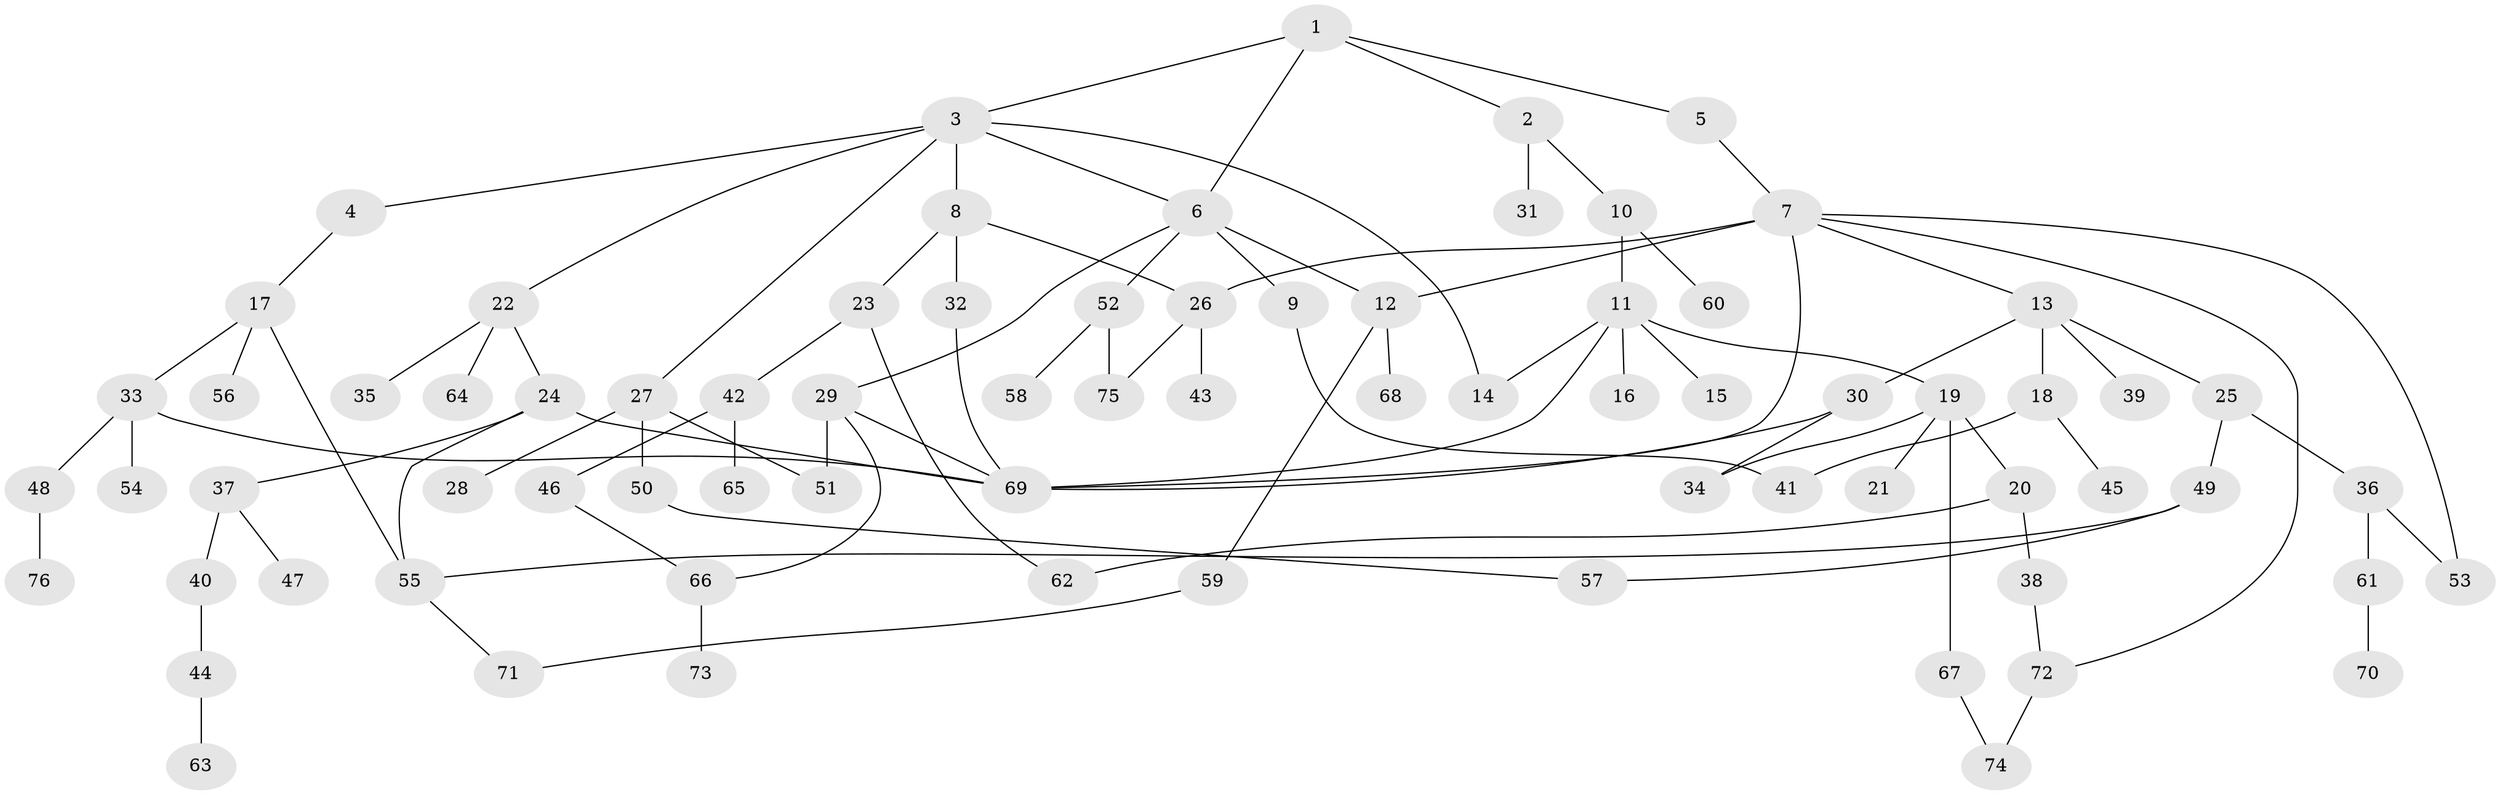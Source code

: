 // Generated by graph-tools (version 1.1) at 2025/13/03/09/25 04:13:15]
// undirected, 76 vertices, 98 edges
graph export_dot {
graph [start="1"]
  node [color=gray90,style=filled];
  1;
  2;
  3;
  4;
  5;
  6;
  7;
  8;
  9;
  10;
  11;
  12;
  13;
  14;
  15;
  16;
  17;
  18;
  19;
  20;
  21;
  22;
  23;
  24;
  25;
  26;
  27;
  28;
  29;
  30;
  31;
  32;
  33;
  34;
  35;
  36;
  37;
  38;
  39;
  40;
  41;
  42;
  43;
  44;
  45;
  46;
  47;
  48;
  49;
  50;
  51;
  52;
  53;
  54;
  55;
  56;
  57;
  58;
  59;
  60;
  61;
  62;
  63;
  64;
  65;
  66;
  67;
  68;
  69;
  70;
  71;
  72;
  73;
  74;
  75;
  76;
  1 -- 2;
  1 -- 3;
  1 -- 5;
  1 -- 6;
  2 -- 10;
  2 -- 31;
  3 -- 4;
  3 -- 8;
  3 -- 22;
  3 -- 27;
  3 -- 6;
  3 -- 14;
  4 -- 17;
  5 -- 7;
  6 -- 9;
  6 -- 29;
  6 -- 52;
  6 -- 12;
  7 -- 12;
  7 -- 13;
  7 -- 69;
  7 -- 72;
  7 -- 26;
  7 -- 53;
  8 -- 23;
  8 -- 26;
  8 -- 32;
  9 -- 41;
  10 -- 11;
  10 -- 60;
  11 -- 14;
  11 -- 15;
  11 -- 16;
  11 -- 19;
  11 -- 69;
  12 -- 59;
  12 -- 68;
  13 -- 18;
  13 -- 25;
  13 -- 30;
  13 -- 39;
  17 -- 33;
  17 -- 56;
  17 -- 55;
  18 -- 45;
  18 -- 41;
  19 -- 20;
  19 -- 21;
  19 -- 34;
  19 -- 67;
  20 -- 38;
  20 -- 62;
  22 -- 24;
  22 -- 35;
  22 -- 64;
  23 -- 42;
  23 -- 62;
  24 -- 37;
  24 -- 55;
  24 -- 69;
  25 -- 36;
  25 -- 49;
  26 -- 43;
  26 -- 75;
  27 -- 28;
  27 -- 50;
  27 -- 51;
  29 -- 51;
  29 -- 69;
  29 -- 66;
  30 -- 69;
  30 -- 34;
  32 -- 69;
  33 -- 48;
  33 -- 54;
  33 -- 69;
  36 -- 53;
  36 -- 61;
  37 -- 40;
  37 -- 47;
  38 -- 72;
  40 -- 44;
  42 -- 46;
  42 -- 65;
  44 -- 63;
  46 -- 66;
  48 -- 76;
  49 -- 57;
  49 -- 55;
  50 -- 57;
  52 -- 58;
  52 -- 75;
  55 -- 71;
  59 -- 71;
  61 -- 70;
  66 -- 73;
  67 -- 74;
  72 -- 74;
}
